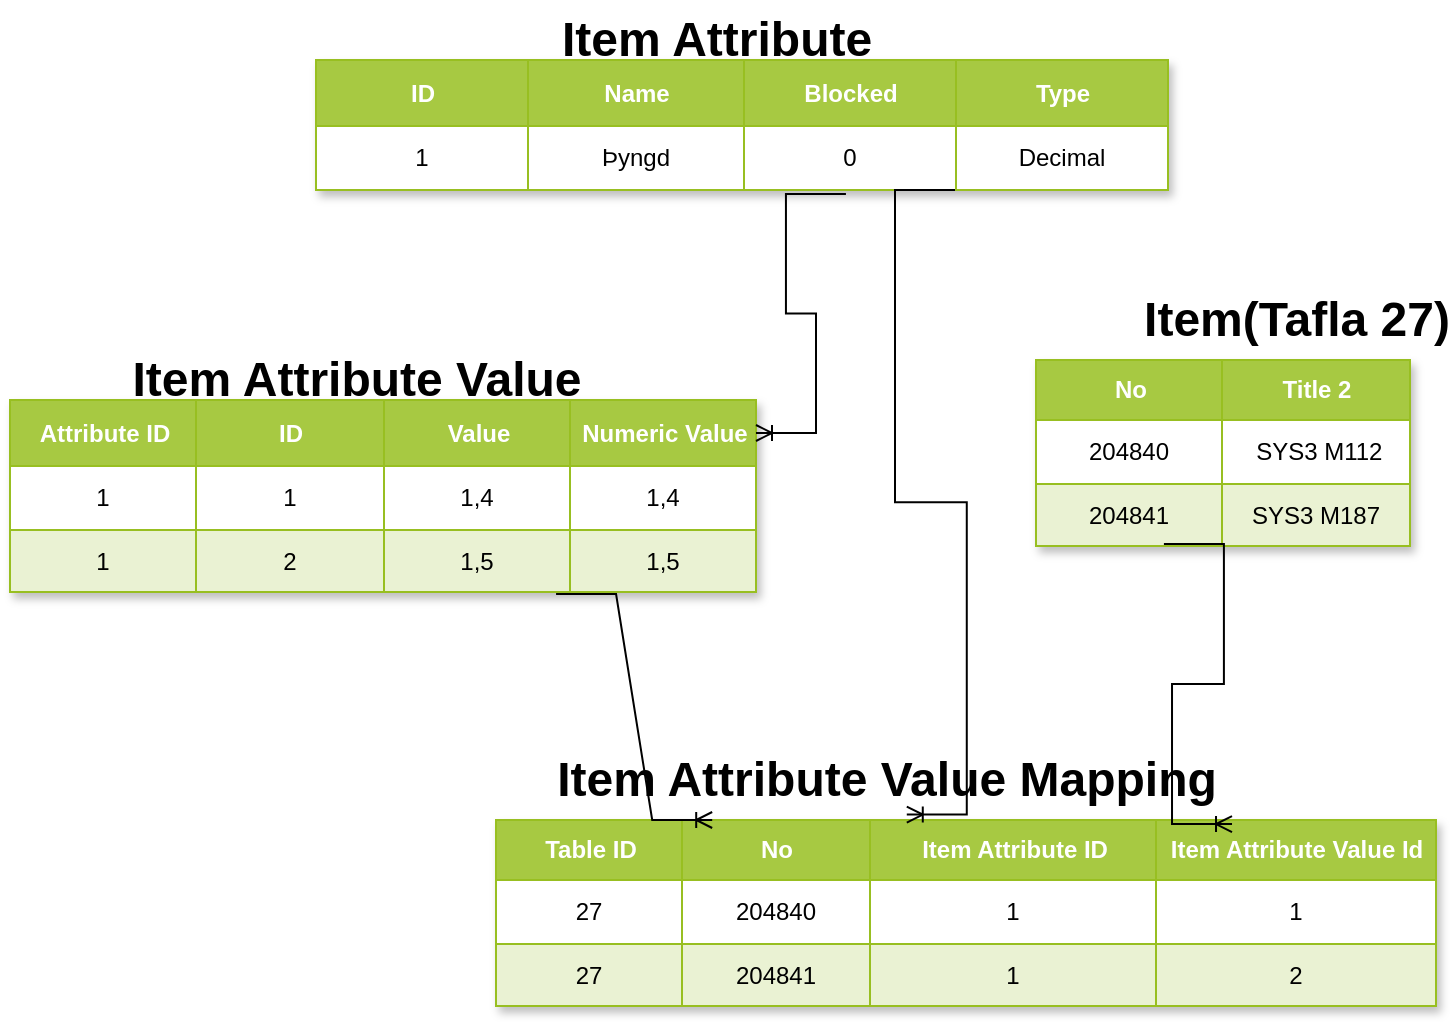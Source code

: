 <mxfile version="21.0.2" type="github">
  <diagram name="Page-1" id="-x34nBCayUz2G2XF2izU">
    <mxGraphModel dx="1434" dy="756" grid="1" gridSize="10" guides="1" tooltips="1" connect="1" arrows="1" fold="1" page="1" pageScale="1" pageWidth="850" pageHeight="1100" math="0" shadow="0">
      <root>
        <mxCell id="0" />
        <mxCell id="1" parent="0" />
        <mxCell id="Tcn-RCk6qh0WuU4IWzXa-14" value="Assets" style="childLayout=tableLayout;recursiveResize=0;strokeColor=#98bf21;fillColor=#A7C942;shadow=1;" parent="1" vertex="1">
          <mxGeometry x="190" y="130" width="426" height="65" as="geometry" />
        </mxCell>
        <mxCell id="Tcn-RCk6qh0WuU4IWzXa-15" style="shape=tableRow;horizontal=0;startSize=0;swimlaneHead=0;swimlaneBody=0;top=0;left=0;bottom=0;right=0;dropTarget=0;collapsible=0;recursiveResize=0;expand=0;fontStyle=0;strokeColor=inherit;fillColor=#ffffff;" parent="Tcn-RCk6qh0WuU4IWzXa-14" vertex="1">
          <mxGeometry width="426" height="33" as="geometry" />
        </mxCell>
        <mxCell id="Tcn-RCk6qh0WuU4IWzXa-16" value="ID" style="connectable=0;recursiveResize=0;strokeColor=inherit;fillColor=#A7C942;align=center;fontStyle=1;fontColor=#FFFFFF;html=1;" parent="Tcn-RCk6qh0WuU4IWzXa-15" vertex="1">
          <mxGeometry width="106" height="33" as="geometry">
            <mxRectangle width="106" height="33" as="alternateBounds" />
          </mxGeometry>
        </mxCell>
        <mxCell id="Tcn-RCk6qh0WuU4IWzXa-17" value="Name" style="connectable=0;recursiveResize=0;strokeColor=inherit;fillColor=#A7C942;align=center;fontStyle=1;fontColor=#FFFFFF;html=1;" parent="Tcn-RCk6qh0WuU4IWzXa-15" vertex="1">
          <mxGeometry x="106" width="108" height="33" as="geometry">
            <mxRectangle width="108" height="33" as="alternateBounds" />
          </mxGeometry>
        </mxCell>
        <mxCell id="Tcn-RCk6qh0WuU4IWzXa-18" value="Blocked" style="connectable=0;recursiveResize=0;strokeColor=inherit;fillColor=#A7C942;align=center;fontStyle=1;fontColor=#FFFFFF;html=1;" parent="Tcn-RCk6qh0WuU4IWzXa-15" vertex="1">
          <mxGeometry x="214" width="106" height="33" as="geometry">
            <mxRectangle width="106" height="33" as="alternateBounds" />
          </mxGeometry>
        </mxCell>
        <mxCell id="Tcn-RCk6qh0WuU4IWzXa-35" value="Type" style="connectable=0;recursiveResize=0;strokeColor=inherit;fillColor=#A7C942;align=center;fontStyle=1;fontColor=#FFFFFF;html=1;" parent="Tcn-RCk6qh0WuU4IWzXa-15" vertex="1">
          <mxGeometry x="320" width="106" height="33" as="geometry">
            <mxRectangle width="106" height="33" as="alternateBounds" />
          </mxGeometry>
        </mxCell>
        <mxCell id="Tcn-RCk6qh0WuU4IWzXa-19" value="" style="shape=tableRow;horizontal=0;startSize=0;swimlaneHead=0;swimlaneBody=0;top=0;left=0;bottom=0;right=0;dropTarget=0;collapsible=0;recursiveResize=0;expand=0;fontStyle=0;strokeColor=inherit;fillColor=#ffffff;" parent="Tcn-RCk6qh0WuU4IWzXa-14" vertex="1">
          <mxGeometry y="33" width="426" height="32" as="geometry" />
        </mxCell>
        <mxCell id="Tcn-RCk6qh0WuU4IWzXa-20" value="1" style="connectable=0;recursiveResize=0;strokeColor=inherit;fillColor=inherit;align=center;whiteSpace=wrap;html=1;" parent="Tcn-RCk6qh0WuU4IWzXa-19" vertex="1">
          <mxGeometry width="106" height="32" as="geometry">
            <mxRectangle width="106" height="32" as="alternateBounds" />
          </mxGeometry>
        </mxCell>
        <mxCell id="Tcn-RCk6qh0WuU4IWzXa-21" value="Þyngd" style="connectable=0;recursiveResize=0;strokeColor=inherit;fillColor=inherit;align=center;whiteSpace=wrap;html=1;" parent="Tcn-RCk6qh0WuU4IWzXa-19" vertex="1">
          <mxGeometry x="106" width="108" height="32" as="geometry">
            <mxRectangle width="108" height="32" as="alternateBounds" />
          </mxGeometry>
        </mxCell>
        <mxCell id="Tcn-RCk6qh0WuU4IWzXa-22" value="0" style="connectable=0;recursiveResize=0;strokeColor=inherit;fillColor=inherit;align=center;whiteSpace=wrap;html=1;" parent="Tcn-RCk6qh0WuU4IWzXa-19" vertex="1">
          <mxGeometry x="214" width="106" height="32" as="geometry">
            <mxRectangle width="106" height="32" as="alternateBounds" />
          </mxGeometry>
        </mxCell>
        <mxCell id="Tcn-RCk6qh0WuU4IWzXa-36" value="Decimal" style="connectable=0;recursiveResize=0;strokeColor=inherit;fillColor=inherit;align=center;whiteSpace=wrap;html=1;" parent="Tcn-RCk6qh0WuU4IWzXa-19" vertex="1">
          <mxGeometry x="320" width="106" height="32" as="geometry">
            <mxRectangle width="106" height="32" as="alternateBounds" />
          </mxGeometry>
        </mxCell>
        <mxCell id="Tcn-RCk6qh0WuU4IWzXa-40" value="Assets" style="childLayout=tableLayout;recursiveResize=0;strokeColor=#98bf21;fillColor=#A7C942;shadow=1;" parent="1" vertex="1">
          <mxGeometry x="37" y="300" width="373" height="96" as="geometry" />
        </mxCell>
        <mxCell id="Tcn-RCk6qh0WuU4IWzXa-41" style="shape=tableRow;horizontal=0;startSize=0;swimlaneHead=0;swimlaneBody=0;top=0;left=0;bottom=0;right=0;dropTarget=0;collapsible=0;recursiveResize=0;expand=0;fontStyle=0;strokeColor=inherit;fillColor=#ffffff;" parent="Tcn-RCk6qh0WuU4IWzXa-40" vertex="1">
          <mxGeometry width="373" height="33" as="geometry" />
        </mxCell>
        <mxCell id="Tcn-RCk6qh0WuU4IWzXa-42" value="Attribute ID" style="connectable=0;recursiveResize=0;strokeColor=inherit;fillColor=#A7C942;align=center;fontStyle=1;fontColor=#FFFFFF;html=1;" parent="Tcn-RCk6qh0WuU4IWzXa-41" vertex="1">
          <mxGeometry width="93" height="33" as="geometry">
            <mxRectangle width="93" height="33" as="alternateBounds" />
          </mxGeometry>
        </mxCell>
        <mxCell id="Tcn-RCk6qh0WuU4IWzXa-43" value="ID" style="connectable=0;recursiveResize=0;strokeColor=inherit;fillColor=#A7C942;align=center;fontStyle=1;fontColor=#FFFFFF;html=1;" parent="Tcn-RCk6qh0WuU4IWzXa-41" vertex="1">
          <mxGeometry x="93" width="94" height="33" as="geometry">
            <mxRectangle width="94" height="33" as="alternateBounds" />
          </mxGeometry>
        </mxCell>
        <mxCell id="Tcn-RCk6qh0WuU4IWzXa-44" value="Value" style="connectable=0;recursiveResize=0;strokeColor=inherit;fillColor=#A7C942;align=center;fontStyle=1;fontColor=#FFFFFF;html=1;" parent="Tcn-RCk6qh0WuU4IWzXa-41" vertex="1">
          <mxGeometry x="187" width="93" height="33" as="geometry">
            <mxRectangle width="93" height="33" as="alternateBounds" />
          </mxGeometry>
        </mxCell>
        <mxCell id="Tcn-RCk6qh0WuU4IWzXa-66" value="Numeric Value" style="connectable=0;recursiveResize=0;strokeColor=inherit;fillColor=#A7C942;align=center;fontStyle=1;fontColor=#FFFFFF;html=1;" parent="Tcn-RCk6qh0WuU4IWzXa-41" vertex="1">
          <mxGeometry x="280" width="93" height="33" as="geometry">
            <mxRectangle width="93" height="33" as="alternateBounds" />
          </mxGeometry>
        </mxCell>
        <mxCell id="Tcn-RCk6qh0WuU4IWzXa-45" value="" style="shape=tableRow;horizontal=0;startSize=0;swimlaneHead=0;swimlaneBody=0;top=0;left=0;bottom=0;right=0;dropTarget=0;collapsible=0;recursiveResize=0;expand=0;fontStyle=0;strokeColor=inherit;fillColor=#ffffff;" parent="Tcn-RCk6qh0WuU4IWzXa-40" vertex="1">
          <mxGeometry y="33" width="373" height="32" as="geometry" />
        </mxCell>
        <mxCell id="Tcn-RCk6qh0WuU4IWzXa-46" value="1" style="connectable=0;recursiveResize=0;strokeColor=inherit;fillColor=inherit;align=center;whiteSpace=wrap;html=1;" parent="Tcn-RCk6qh0WuU4IWzXa-45" vertex="1">
          <mxGeometry width="93" height="32" as="geometry">
            <mxRectangle width="93" height="32" as="alternateBounds" />
          </mxGeometry>
        </mxCell>
        <mxCell id="Tcn-RCk6qh0WuU4IWzXa-47" value="1" style="connectable=0;recursiveResize=0;strokeColor=inherit;fillColor=inherit;align=center;whiteSpace=wrap;html=1;" parent="Tcn-RCk6qh0WuU4IWzXa-45" vertex="1">
          <mxGeometry x="93" width="94" height="32" as="geometry">
            <mxRectangle width="94" height="32" as="alternateBounds" />
          </mxGeometry>
        </mxCell>
        <mxCell id="Tcn-RCk6qh0WuU4IWzXa-48" value="1,4" style="connectable=0;recursiveResize=0;strokeColor=inherit;fillColor=inherit;align=center;whiteSpace=wrap;html=1;" parent="Tcn-RCk6qh0WuU4IWzXa-45" vertex="1">
          <mxGeometry x="187" width="93" height="32" as="geometry">
            <mxRectangle width="93" height="32" as="alternateBounds" />
          </mxGeometry>
        </mxCell>
        <mxCell id="Tcn-RCk6qh0WuU4IWzXa-67" value="1,4" style="connectable=0;recursiveResize=0;strokeColor=inherit;fillColor=inherit;align=center;whiteSpace=wrap;html=1;" parent="Tcn-RCk6qh0WuU4IWzXa-45" vertex="1">
          <mxGeometry x="280" width="93" height="32" as="geometry">
            <mxRectangle width="93" height="32" as="alternateBounds" />
          </mxGeometry>
        </mxCell>
        <mxCell id="Tcn-RCk6qh0WuU4IWzXa-49" value="" style="shape=tableRow;horizontal=0;startSize=0;swimlaneHead=0;swimlaneBody=0;top=0;left=0;bottom=0;right=0;dropTarget=0;collapsible=0;recursiveResize=0;expand=0;fontStyle=1;strokeColor=inherit;fillColor=#EAF2D3;" parent="Tcn-RCk6qh0WuU4IWzXa-40" vertex="1">
          <mxGeometry y="65" width="373" height="31" as="geometry" />
        </mxCell>
        <mxCell id="Tcn-RCk6qh0WuU4IWzXa-50" value="1" style="connectable=0;recursiveResize=0;strokeColor=inherit;fillColor=inherit;whiteSpace=wrap;html=1;" parent="Tcn-RCk6qh0WuU4IWzXa-49" vertex="1">
          <mxGeometry width="93" height="31" as="geometry">
            <mxRectangle width="93" height="31" as="alternateBounds" />
          </mxGeometry>
        </mxCell>
        <mxCell id="Tcn-RCk6qh0WuU4IWzXa-51" value="2" style="connectable=0;recursiveResize=0;strokeColor=inherit;fillColor=inherit;whiteSpace=wrap;html=1;" parent="Tcn-RCk6qh0WuU4IWzXa-49" vertex="1">
          <mxGeometry x="93" width="94" height="31" as="geometry">
            <mxRectangle width="94" height="31" as="alternateBounds" />
          </mxGeometry>
        </mxCell>
        <mxCell id="Tcn-RCk6qh0WuU4IWzXa-52" value="1,5" style="connectable=0;recursiveResize=0;strokeColor=inherit;fillColor=inherit;whiteSpace=wrap;html=1;" parent="Tcn-RCk6qh0WuU4IWzXa-49" vertex="1">
          <mxGeometry x="187" width="93" height="31" as="geometry">
            <mxRectangle width="93" height="31" as="alternateBounds" />
          </mxGeometry>
        </mxCell>
        <mxCell id="Tcn-RCk6qh0WuU4IWzXa-68" value="1,5" style="connectable=0;recursiveResize=0;strokeColor=inherit;fillColor=inherit;whiteSpace=wrap;html=1;" parent="Tcn-RCk6qh0WuU4IWzXa-49" vertex="1">
          <mxGeometry x="280" width="93" height="31" as="geometry">
            <mxRectangle width="93" height="31" as="alternateBounds" />
          </mxGeometry>
        </mxCell>
        <mxCell id="Tcn-RCk6qh0WuU4IWzXa-71" value="Item Attribute" style="text;strokeColor=none;fillColor=none;html=1;fontSize=24;fontStyle=1;verticalAlign=middle;align=center;" parent="1" vertex="1">
          <mxGeometry x="340" y="100" width="100" height="40" as="geometry" />
        </mxCell>
        <mxCell id="Tcn-RCk6qh0WuU4IWzXa-72" value="Item Attribute Value" style="text;strokeColor=none;fillColor=none;html=1;fontSize=24;fontStyle=1;verticalAlign=middle;align=center;" parent="1" vertex="1">
          <mxGeometry x="160" y="270" width="100" height="40" as="geometry" />
        </mxCell>
        <mxCell id="Tcn-RCk6qh0WuU4IWzXa-73" value="" style="edgeStyle=entityRelationEdgeStyle;fontSize=12;html=1;endArrow=ERoneToMany;rounded=0;exitX=0.622;exitY=1.031;exitDx=0;exitDy=0;exitPerimeter=0;" parent="1" source="Tcn-RCk6qh0WuU4IWzXa-14" target="Tcn-RCk6qh0WuU4IWzXa-41" edge="1">
          <mxGeometry width="100" height="100" relative="1" as="geometry">
            <mxPoint x="370" y="440" as="sourcePoint" />
            <mxPoint x="470" y="340" as="targetPoint" />
          </mxGeometry>
        </mxCell>
        <mxCell id="Tcn-RCk6qh0WuU4IWzXa-74" value="Assets" style="childLayout=tableLayout;recursiveResize=0;strokeColor=#98bf21;fillColor=#A7C942;shadow=1;" parent="1" vertex="1">
          <mxGeometry x="280" y="510" width="470" height="93" as="geometry" />
        </mxCell>
        <mxCell id="Tcn-RCk6qh0WuU4IWzXa-75" style="shape=tableRow;horizontal=0;startSize=0;swimlaneHead=0;swimlaneBody=0;top=0;left=0;bottom=0;right=0;dropTarget=0;collapsible=0;recursiveResize=0;expand=0;fontStyle=0;strokeColor=inherit;fillColor=#ffffff;" parent="Tcn-RCk6qh0WuU4IWzXa-74" vertex="1">
          <mxGeometry width="470" height="30" as="geometry" />
        </mxCell>
        <mxCell id="Tcn-RCk6qh0WuU4IWzXa-76" value="Table ID" style="connectable=0;recursiveResize=0;strokeColor=inherit;fillColor=#A7C942;align=center;fontStyle=1;fontColor=#FFFFFF;html=1;" parent="Tcn-RCk6qh0WuU4IWzXa-75" vertex="1">
          <mxGeometry width="93" height="30" as="geometry">
            <mxRectangle width="93" height="30" as="alternateBounds" />
          </mxGeometry>
        </mxCell>
        <mxCell id="Tcn-RCk6qh0WuU4IWzXa-77" value="No" style="connectable=0;recursiveResize=0;strokeColor=inherit;fillColor=#A7C942;align=center;fontStyle=1;fontColor=#FFFFFF;html=1;" parent="Tcn-RCk6qh0WuU4IWzXa-75" vertex="1">
          <mxGeometry x="93" width="94" height="30" as="geometry">
            <mxRectangle width="94" height="30" as="alternateBounds" />
          </mxGeometry>
        </mxCell>
        <mxCell id="Tcn-RCk6qh0WuU4IWzXa-78" value="Item Attribute ID" style="connectable=0;recursiveResize=0;strokeColor=inherit;fillColor=#A7C942;align=center;fontStyle=1;fontColor=#FFFFFF;html=1;" parent="Tcn-RCk6qh0WuU4IWzXa-75" vertex="1">
          <mxGeometry x="187" width="143" height="30" as="geometry">
            <mxRectangle width="143" height="30" as="alternateBounds" />
          </mxGeometry>
        </mxCell>
        <mxCell id="Tcn-RCk6qh0WuU4IWzXa-95" value="Item Attribute Value Id" style="connectable=0;recursiveResize=0;strokeColor=inherit;fillColor=#A7C942;align=center;fontStyle=1;fontColor=#FFFFFF;html=1;" parent="Tcn-RCk6qh0WuU4IWzXa-75" vertex="1">
          <mxGeometry x="330" width="140" height="30" as="geometry">
            <mxRectangle width="140" height="30" as="alternateBounds" />
          </mxGeometry>
        </mxCell>
        <mxCell id="Tcn-RCk6qh0WuU4IWzXa-79" value="" style="shape=tableRow;horizontal=0;startSize=0;swimlaneHead=0;swimlaneBody=0;top=0;left=0;bottom=0;right=0;dropTarget=0;collapsible=0;recursiveResize=0;expand=0;fontStyle=0;strokeColor=inherit;fillColor=#ffffff;" parent="Tcn-RCk6qh0WuU4IWzXa-74" vertex="1">
          <mxGeometry y="30" width="470" height="32" as="geometry" />
        </mxCell>
        <mxCell id="Tcn-RCk6qh0WuU4IWzXa-80" value="27" style="connectable=0;recursiveResize=0;strokeColor=inherit;fillColor=inherit;align=center;whiteSpace=wrap;html=1;" parent="Tcn-RCk6qh0WuU4IWzXa-79" vertex="1">
          <mxGeometry width="93" height="32" as="geometry">
            <mxRectangle width="93" height="32" as="alternateBounds" />
          </mxGeometry>
        </mxCell>
        <mxCell id="Tcn-RCk6qh0WuU4IWzXa-81" value="204840" style="connectable=0;recursiveResize=0;strokeColor=inherit;fillColor=inherit;align=center;whiteSpace=wrap;html=1;" parent="Tcn-RCk6qh0WuU4IWzXa-79" vertex="1">
          <mxGeometry x="93" width="94" height="32" as="geometry">
            <mxRectangle width="94" height="32" as="alternateBounds" />
          </mxGeometry>
        </mxCell>
        <mxCell id="Tcn-RCk6qh0WuU4IWzXa-82" value="1" style="connectable=0;recursiveResize=0;strokeColor=inherit;fillColor=inherit;align=center;whiteSpace=wrap;html=1;" parent="Tcn-RCk6qh0WuU4IWzXa-79" vertex="1">
          <mxGeometry x="187" width="143" height="32" as="geometry">
            <mxRectangle width="143" height="32" as="alternateBounds" />
          </mxGeometry>
        </mxCell>
        <mxCell id="Tcn-RCk6qh0WuU4IWzXa-96" value="1" style="connectable=0;recursiveResize=0;strokeColor=inherit;fillColor=inherit;align=center;whiteSpace=wrap;html=1;" parent="Tcn-RCk6qh0WuU4IWzXa-79" vertex="1">
          <mxGeometry x="330" width="140" height="32" as="geometry">
            <mxRectangle width="140" height="32" as="alternateBounds" />
          </mxGeometry>
        </mxCell>
        <mxCell id="Tcn-RCk6qh0WuU4IWzXa-83" value="" style="shape=tableRow;horizontal=0;startSize=0;swimlaneHead=0;swimlaneBody=0;top=0;left=0;bottom=0;right=0;dropTarget=0;collapsible=0;recursiveResize=0;expand=0;fontStyle=1;strokeColor=inherit;fillColor=#EAF2D3;" parent="Tcn-RCk6qh0WuU4IWzXa-74" vertex="1">
          <mxGeometry y="62" width="470" height="31" as="geometry" />
        </mxCell>
        <mxCell id="Tcn-RCk6qh0WuU4IWzXa-84" value="27" style="connectable=0;recursiveResize=0;strokeColor=inherit;fillColor=inherit;whiteSpace=wrap;html=1;" parent="Tcn-RCk6qh0WuU4IWzXa-83" vertex="1">
          <mxGeometry width="93" height="31" as="geometry">
            <mxRectangle width="93" height="31" as="alternateBounds" />
          </mxGeometry>
        </mxCell>
        <mxCell id="Tcn-RCk6qh0WuU4IWzXa-85" value="204841" style="connectable=0;recursiveResize=0;strokeColor=inherit;fillColor=inherit;whiteSpace=wrap;html=1;" parent="Tcn-RCk6qh0WuU4IWzXa-83" vertex="1">
          <mxGeometry x="93" width="94" height="31" as="geometry">
            <mxRectangle width="94" height="31" as="alternateBounds" />
          </mxGeometry>
        </mxCell>
        <mxCell id="Tcn-RCk6qh0WuU4IWzXa-86" value="1" style="connectable=0;recursiveResize=0;strokeColor=inherit;fillColor=inherit;whiteSpace=wrap;html=1;" parent="Tcn-RCk6qh0WuU4IWzXa-83" vertex="1">
          <mxGeometry x="187" width="143" height="31" as="geometry">
            <mxRectangle width="143" height="31" as="alternateBounds" />
          </mxGeometry>
        </mxCell>
        <mxCell id="Tcn-RCk6qh0WuU4IWzXa-97" value="2" style="connectable=0;recursiveResize=0;strokeColor=inherit;fillColor=inherit;whiteSpace=wrap;html=1;" parent="Tcn-RCk6qh0WuU4IWzXa-83" vertex="1">
          <mxGeometry x="330" width="140" height="31" as="geometry">
            <mxRectangle width="140" height="31" as="alternateBounds" />
          </mxGeometry>
        </mxCell>
        <mxCell id="Tcn-RCk6qh0WuU4IWzXa-100" value="" style="edgeStyle=entityRelationEdgeStyle;fontSize=12;html=1;endArrow=ERoneToMany;rounded=0;exitX=0.732;exitY=1.032;exitDx=0;exitDy=0;exitPerimeter=0;entryX=0.23;entryY=0;entryDx=0;entryDy=0;entryPerimeter=0;" parent="1" source="Tcn-RCk6qh0WuU4IWzXa-49" target="Tcn-RCk6qh0WuU4IWzXa-75" edge="1">
          <mxGeometry width="100" height="100" relative="1" as="geometry">
            <mxPoint x="370" y="440" as="sourcePoint" />
            <mxPoint x="470" y="340" as="targetPoint" />
          </mxGeometry>
        </mxCell>
        <mxCell id="Tcn-RCk6qh0WuU4IWzXa-101" value="" style="edgeStyle=entityRelationEdgeStyle;fontSize=12;html=1;endArrow=ERoneToMany;rounded=0;exitX=0.75;exitY=1;exitDx=0;exitDy=0;entryX=0.437;entryY=-0.091;entryDx=0;entryDy=0;entryPerimeter=0;" parent="1" source="Tcn-RCk6qh0WuU4IWzXa-19" target="Tcn-RCk6qh0WuU4IWzXa-75" edge="1">
          <mxGeometry width="100" height="100" relative="1" as="geometry">
            <mxPoint x="370" y="440" as="sourcePoint" />
            <mxPoint x="470" y="340" as="targetPoint" />
          </mxGeometry>
        </mxCell>
        <mxCell id="lYURLqGJXHYH7acCa1q_-2" value="Item Attribute Value Mapping" style="text;strokeColor=none;fillColor=none;html=1;fontSize=24;fontStyle=1;verticalAlign=middle;align=center;" vertex="1" parent="1">
          <mxGeometry x="425" y="470" width="100" height="40" as="geometry" />
        </mxCell>
        <mxCell id="lYURLqGJXHYH7acCa1q_-3" value="Assets" style="childLayout=tableLayout;recursiveResize=0;strokeColor=#98bf21;fillColor=#A7C942;shadow=1;" vertex="1" parent="1">
          <mxGeometry x="550" y="280" width="187" height="93" as="geometry" />
        </mxCell>
        <mxCell id="lYURLqGJXHYH7acCa1q_-4" style="shape=tableRow;horizontal=0;startSize=0;swimlaneHead=0;swimlaneBody=0;top=0;left=0;bottom=0;right=0;dropTarget=0;collapsible=0;recursiveResize=0;expand=0;fontStyle=0;strokeColor=inherit;fillColor=#ffffff;" vertex="1" parent="lYURLqGJXHYH7acCa1q_-3">
          <mxGeometry width="187" height="30" as="geometry" />
        </mxCell>
        <mxCell id="lYURLqGJXHYH7acCa1q_-5" value="No" style="connectable=0;recursiveResize=0;strokeColor=inherit;fillColor=#A7C942;align=center;fontStyle=1;fontColor=#FFFFFF;html=1;" vertex="1" parent="lYURLqGJXHYH7acCa1q_-4">
          <mxGeometry width="93" height="30" as="geometry">
            <mxRectangle width="93" height="30" as="alternateBounds" />
          </mxGeometry>
        </mxCell>
        <mxCell id="lYURLqGJXHYH7acCa1q_-6" value="Title 2" style="connectable=0;recursiveResize=0;strokeColor=inherit;fillColor=#A7C942;align=center;fontStyle=1;fontColor=#FFFFFF;html=1;" vertex="1" parent="lYURLqGJXHYH7acCa1q_-4">
          <mxGeometry x="93" width="94" height="30" as="geometry">
            <mxRectangle width="94" height="30" as="alternateBounds" />
          </mxGeometry>
        </mxCell>
        <mxCell id="lYURLqGJXHYH7acCa1q_-8" value="" style="shape=tableRow;horizontal=0;startSize=0;swimlaneHead=0;swimlaneBody=0;top=0;left=0;bottom=0;right=0;dropTarget=0;collapsible=0;recursiveResize=0;expand=0;fontStyle=0;strokeColor=inherit;fillColor=#ffffff;" vertex="1" parent="lYURLqGJXHYH7acCa1q_-3">
          <mxGeometry y="30" width="187" height="32" as="geometry" />
        </mxCell>
        <mxCell id="lYURLqGJXHYH7acCa1q_-9" value="204840" style="connectable=0;recursiveResize=0;strokeColor=inherit;fillColor=inherit;align=center;whiteSpace=wrap;html=1;" vertex="1" parent="lYURLqGJXHYH7acCa1q_-8">
          <mxGeometry width="93" height="32" as="geometry">
            <mxRectangle width="93" height="32" as="alternateBounds" />
          </mxGeometry>
        </mxCell>
        <mxCell id="lYURLqGJXHYH7acCa1q_-10" value="&amp;nbsp;SYS3 M112" style="connectable=0;recursiveResize=0;strokeColor=inherit;fillColor=inherit;align=center;whiteSpace=wrap;html=1;" vertex="1" parent="lYURLqGJXHYH7acCa1q_-8">
          <mxGeometry x="93" width="94" height="32" as="geometry">
            <mxRectangle width="94" height="32" as="alternateBounds" />
          </mxGeometry>
        </mxCell>
        <mxCell id="lYURLqGJXHYH7acCa1q_-12" value="" style="shape=tableRow;horizontal=0;startSize=0;swimlaneHead=0;swimlaneBody=0;top=0;left=0;bottom=0;right=0;dropTarget=0;collapsible=0;recursiveResize=0;expand=0;fontStyle=1;strokeColor=inherit;fillColor=#EAF2D3;" vertex="1" parent="lYURLqGJXHYH7acCa1q_-3">
          <mxGeometry y="62" width="187" height="31" as="geometry" />
        </mxCell>
        <mxCell id="lYURLqGJXHYH7acCa1q_-13" value="204841" style="connectable=0;recursiveResize=0;strokeColor=inherit;fillColor=inherit;whiteSpace=wrap;html=1;" vertex="1" parent="lYURLqGJXHYH7acCa1q_-12">
          <mxGeometry width="93" height="31" as="geometry">
            <mxRectangle width="93" height="31" as="alternateBounds" />
          </mxGeometry>
        </mxCell>
        <mxCell id="lYURLqGJXHYH7acCa1q_-14" value="SYS3 M187" style="connectable=0;recursiveResize=0;strokeColor=inherit;fillColor=inherit;whiteSpace=wrap;html=1;" vertex="1" parent="lYURLqGJXHYH7acCa1q_-12">
          <mxGeometry x="93" width="94" height="31" as="geometry">
            <mxRectangle width="94" height="31" as="alternateBounds" />
          </mxGeometry>
        </mxCell>
        <mxCell id="lYURLqGJXHYH7acCa1q_-24" value="Item(Tafla 27)" style="text;strokeColor=none;fillColor=none;html=1;fontSize=24;fontStyle=1;verticalAlign=middle;align=center;" vertex="1" parent="1">
          <mxGeometry x="630" y="240" width="100" height="40" as="geometry" />
        </mxCell>
        <mxCell id="lYURLqGJXHYH7acCa1q_-25" value="" style="edgeStyle=entityRelationEdgeStyle;fontSize=12;html=1;endArrow=ERoneToMany;rounded=0;entryX=0.783;entryY=0.067;entryDx=0;entryDy=0;entryPerimeter=0;exitX=0.342;exitY=0.989;exitDx=0;exitDy=0;exitPerimeter=0;" edge="1" parent="1" source="lYURLqGJXHYH7acCa1q_-3" target="Tcn-RCk6qh0WuU4IWzXa-75">
          <mxGeometry width="100" height="100" relative="1" as="geometry">
            <mxPoint x="370" y="440" as="sourcePoint" />
            <mxPoint x="470" y="340" as="targetPoint" />
          </mxGeometry>
        </mxCell>
      </root>
    </mxGraphModel>
  </diagram>
</mxfile>
